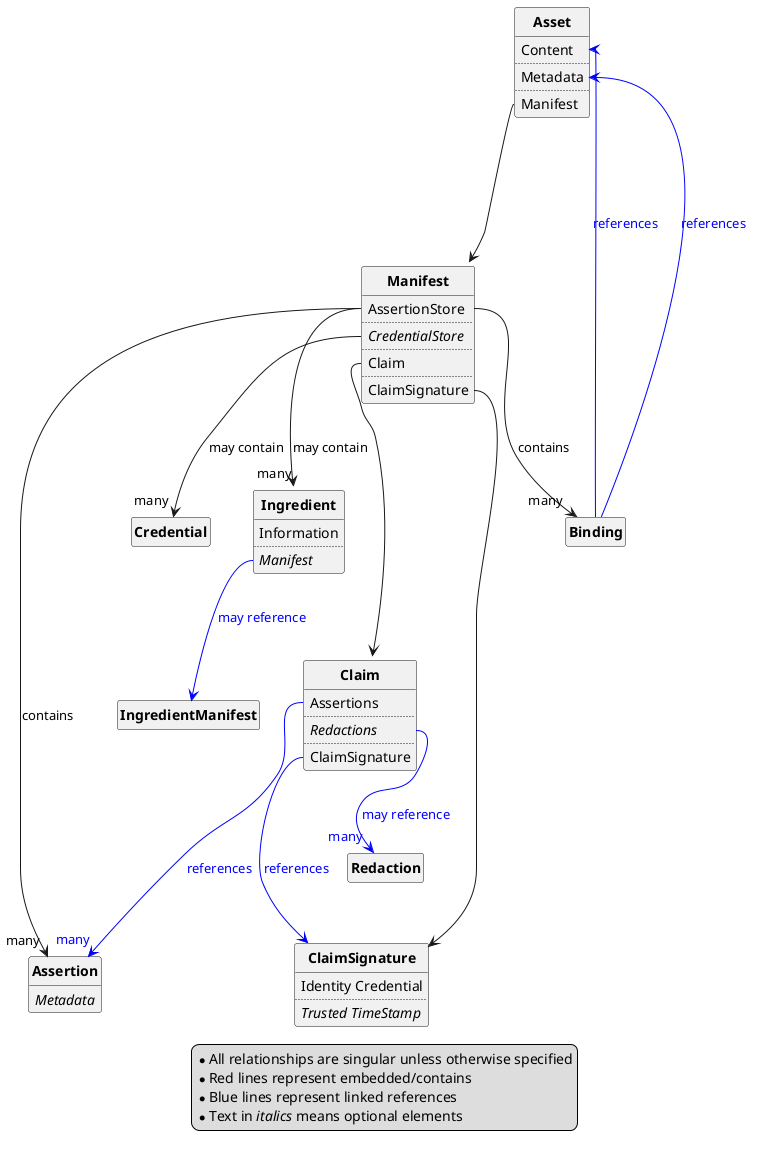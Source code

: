 @startuml C2PA_Entity_Diagram

	legend
		* All relationships are singular unless otherwise specified
		* Red lines represent embedded/contains
		* Blue lines represent linked references
		* Text in //italics// means optional elements
	endlegend

	' hide the spot
	' hide any empty things...
	hide circle
	hide empty members

	' styling
	' NOTE: entity is an alias for class
	skinparam ObjectFontStyle bold
	skinparam ClassFontStyle bold

	' avoid problems with angled crows feet
	'skinparam linetype ortho

	entity Asset {
		Content
		..
		Metadata
		..
		Manifest
	}
	entity Assertion {
		//Metadata//
	}
	entity Credential {
	}
	entity Binding {
	}
	entity Ingredient {
		Information
		..
		//Manifest//
	}
	entity Claim {
		Assertions
		..
		//Redactions//
		..
		ClaimSignature
	}

	entity ClaimSignature {
		Identity Credential
		..
		//Trusted TimeStamp//
	}
	entity Manifest {
		AssertionStore
		..
		//CredentialStore//
		..
		Claim
		..
		ClaimSignature
	}
	entity IngredientManifest {
	}
	entity Redaction {
	}

	Asset <--[hidden]- Manifest
	Asset::Manifest ---d> Manifest
	Binding ---> Asset::Content #blue;text:blue : references
	Binding ---> Asset::Metadata #blue;text:blue : references

	Manifest::AssertionStore --> "many" Assertion : contains
	Manifest::AssertionStore --> "many" Binding : contains
	Manifest::AssertionStore --> "many" Ingredient : may contain
	Manifest::CredentialStore --> "many"  Credential : may contain
	Manifest::Claim ---> Claim
	Manifest::ClaimSignature ---> ClaimSignature

	Ingredient::Manifest --> IngredientManifest #blue;text:blue : may reference

	Claim::Assertions ---> "many" Assertion #blue;text:blue : references 
	Claim::Redactions --> "many" Redaction #blue;text:blue : may reference
	Claim::ClaimSignature ---> ClaimSignature #blue;text:blue : references

@enduml

